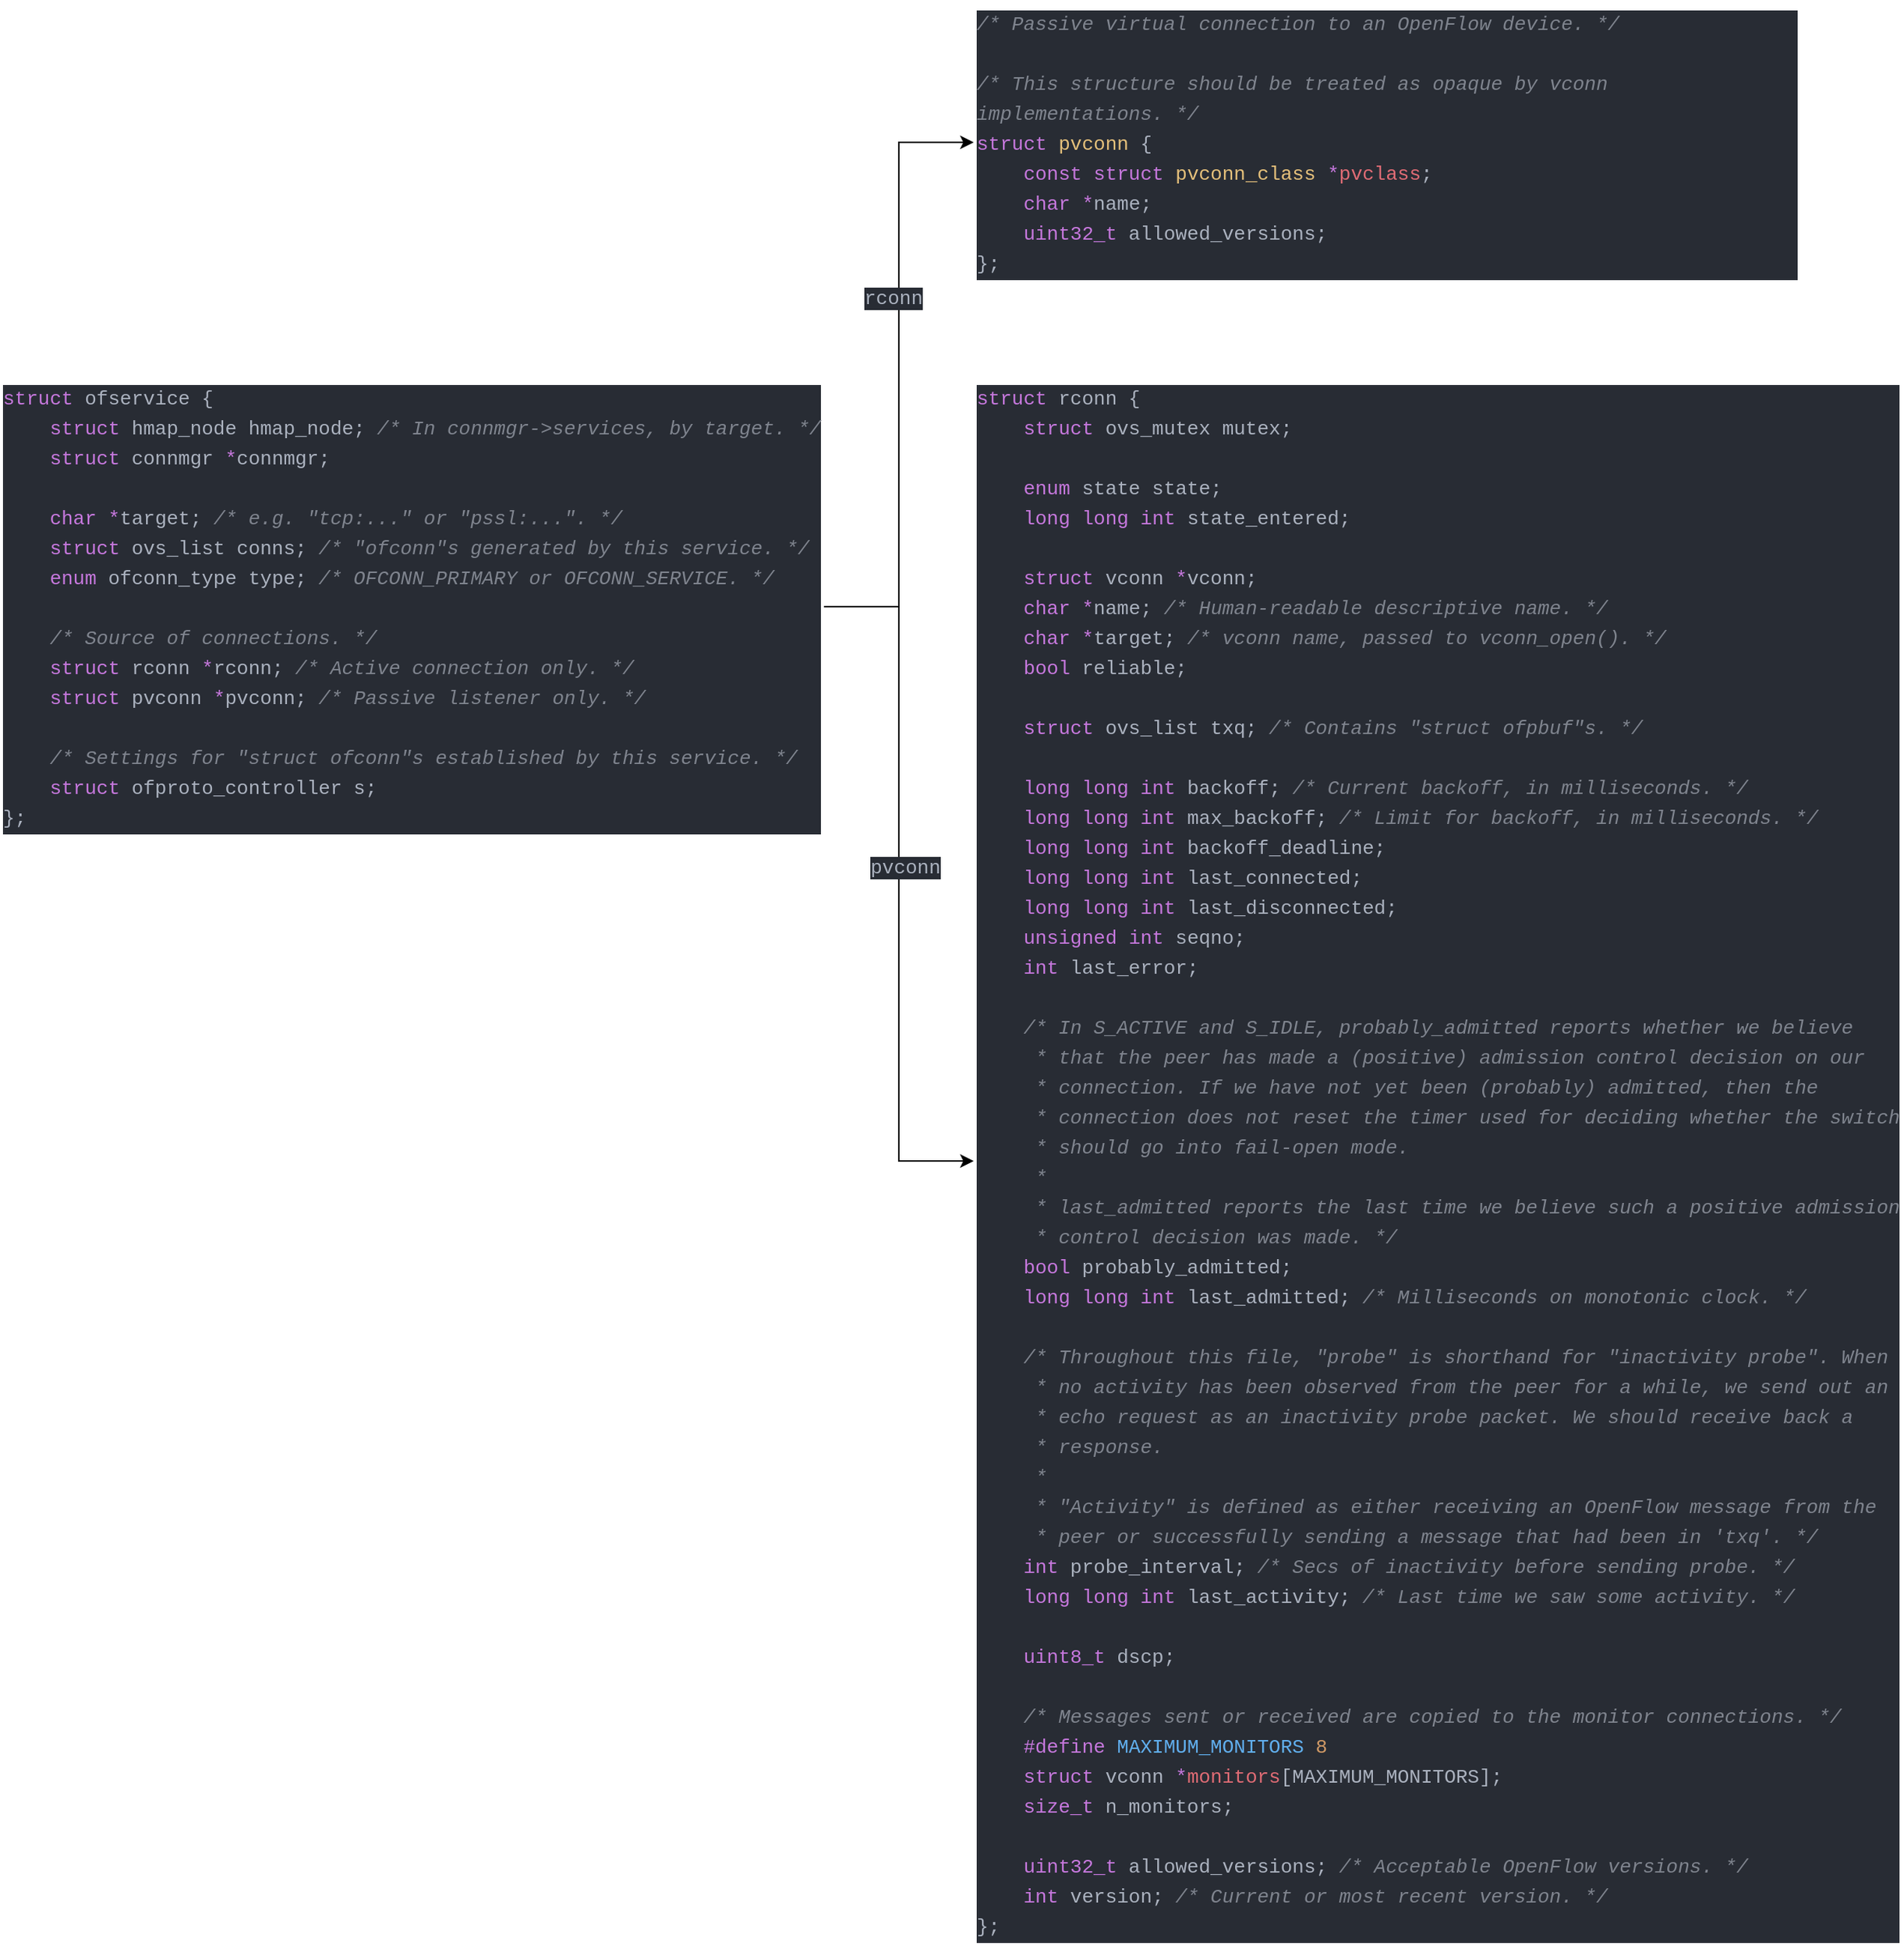 <mxfile version="13.1.3">
    <diagram id="6hGFLwfOUW9BJ-s0fimq" name="Page-1">
        <mxGraphModel dx="262" dy="1954" grid="1" gridSize="10" guides="1" tooltips="1" connect="1" arrows="1" fold="1" page="1" pageScale="1" pageWidth="827" pageHeight="1169" math="0" shadow="0">
            <root>
                <mxCell id="0"/>
                <mxCell id="1" parent="0"/>
                <mxCell id="2" value="&lt;div style=&quot;color: rgb(171 , 178 , 191) ; background-color: rgb(40 , 44 , 52) ; font-family: &amp;#34;monaco&amp;#34; , &amp;#34;menlo&amp;#34; , &amp;#34;monaco&amp;#34; , &amp;#34;courier new&amp;#34; , monospace ; font-weight: normal ; font-size: 13px ; line-height: 20px&quot;&gt;&lt;div&gt;&lt;span style=&quot;color: #7f848e ; font-style: italic&quot;&gt;/* Passive virtual connection to an OpenFlow device. */&lt;/span&gt;&lt;/div&gt;&lt;br&gt;&lt;div&gt;&lt;span style=&quot;color: #7f848e ; font-style: italic&quot;&gt;/* This structure should be treated as opaque by vconn implementations. */&lt;/span&gt;&lt;/div&gt;&lt;div&gt;&lt;span style=&quot;color: #c678dd&quot;&gt;struct&lt;/span&gt;&lt;span style=&quot;color: #abb2bf&quot;&gt; &lt;/span&gt;&lt;span style=&quot;color: #e5c07b&quot;&gt;pvconn&lt;/span&gt;&lt;span style=&quot;color: #abb2bf&quot;&gt; {&lt;/span&gt;&lt;/div&gt;&lt;div&gt;&lt;span style=&quot;color: #abb2bf&quot;&gt;&lt;/span&gt;&lt;span style=&quot;color: #c678dd&quot;&gt;&amp;nbsp; &amp;nbsp; const&lt;/span&gt;&lt;span style=&quot;color: #abb2bf&quot;&gt; &lt;/span&gt;&lt;span style=&quot;color: #c678dd&quot;&gt;struct&lt;/span&gt;&lt;span style=&quot;color: #abb2bf&quot;&gt; &lt;/span&gt;&lt;span style=&quot;color: #e5c07b&quot;&gt;pvconn_class&lt;/span&gt;&lt;span style=&quot;color: #abb2bf&quot;&gt; &lt;/span&gt;&lt;span style=&quot;color: #c678dd&quot;&gt;*&lt;/span&gt;&lt;span style=&quot;color: #e06c75&quot;&gt;pvclass&lt;/span&gt;&lt;span style=&quot;color: #abb2bf&quot;&gt;;&lt;/span&gt;&lt;/div&gt;&lt;div&gt;&lt;span style=&quot;color: #abb2bf&quot;&gt;&lt;/span&gt;&lt;span style=&quot;color: #c678dd&quot;&gt;&amp;nbsp; &amp;nbsp; char&lt;/span&gt;&lt;span style=&quot;color: #abb2bf&quot;&gt; &lt;/span&gt;&lt;span style=&quot;color: #c678dd&quot;&gt;*&lt;/span&gt;&lt;span style=&quot;color: #abb2bf&quot;&gt;name;&lt;/span&gt;&lt;/div&gt;&lt;div&gt;&lt;span style=&quot;color: #abb2bf&quot;&gt;&lt;/span&gt;&lt;span style=&quot;color: #c678dd&quot;&gt;&amp;nbsp; &amp;nbsp; uint32_t&lt;/span&gt;&lt;span style=&quot;color: #abb2bf&quot;&gt; allowed_versions;&lt;/span&gt;&lt;/div&gt;&lt;div&gt;&lt;span style=&quot;color: #abb2bf&quot;&gt;};&lt;/span&gt;&lt;/div&gt;&lt;/div&gt;" style="text;whiteSpace=wrap;html=1;" vertex="1" parent="1">
                    <mxGeometry x="1530" y="-1090" width="550" height="190" as="geometry"/>
                </mxCell>
                <mxCell id="3" value="&lt;div style=&quot;color: rgb(171 , 178 , 191) ; background-color: rgb(40 , 44 , 52) ; font-family: &amp;#34;monaco&amp;#34; , &amp;#34;menlo&amp;#34; , &amp;#34;monaco&amp;#34; , &amp;#34;courier new&amp;#34; , monospace ; font-weight: normal ; font-size: 13px ; line-height: 20px&quot;&gt;&lt;div&gt;&lt;span style=&quot;color: #c678dd&quot;&gt;struct&lt;/span&gt;&lt;span style=&quot;color: #abb2bf&quot;&gt; rconn {&lt;/span&gt;&lt;/div&gt;&lt;div&gt;&lt;span style=&quot;color: #abb2bf&quot;&gt;&lt;/span&gt;&lt;span style=&quot;color: #c678dd&quot;&gt;&amp;nbsp; &amp;nbsp; struct&lt;/span&gt;&lt;span style=&quot;color: #abb2bf&quot;&gt; ovs_mutex mutex;&lt;/span&gt;&lt;/div&gt;&lt;br&gt;&lt;div&gt;&lt;span style=&quot;color: #abb2bf&quot;&gt;&lt;/span&gt;&lt;span style=&quot;color: #c678dd&quot;&gt;&amp;nbsp; &amp;nbsp; enum&lt;/span&gt;&lt;span style=&quot;color: #abb2bf&quot;&gt; state state;&lt;/span&gt;&lt;/div&gt;&lt;div&gt;&lt;span style=&quot;color: #abb2bf&quot;&gt;&lt;/span&gt;&lt;span style=&quot;color: #c678dd&quot;&gt;&amp;nbsp; &amp;nbsp; long&lt;/span&gt;&lt;span style=&quot;color: #abb2bf&quot;&gt; &lt;/span&gt;&lt;span style=&quot;color: #c678dd&quot;&gt;long&lt;/span&gt;&lt;span style=&quot;color: #abb2bf&quot;&gt; &lt;/span&gt;&lt;span style=&quot;color: #c678dd&quot;&gt;int&lt;/span&gt;&lt;span style=&quot;color: #abb2bf&quot;&gt; state_entered;&lt;/span&gt;&lt;/div&gt;&lt;br&gt;&lt;div&gt;&lt;span style=&quot;color: #abb2bf&quot;&gt;&lt;/span&gt;&lt;span style=&quot;color: #c678dd&quot;&gt;&amp;nbsp; &amp;nbsp; struct&lt;/span&gt;&lt;span style=&quot;color: #abb2bf&quot;&gt; vconn &lt;/span&gt;&lt;span style=&quot;color: #c678dd&quot;&gt;*&lt;/span&gt;&lt;span style=&quot;color: #abb2bf&quot;&gt;vconn;&lt;/span&gt;&lt;/div&gt;&lt;div&gt;&lt;span style=&quot;color: #abb2bf&quot;&gt;&lt;/span&gt;&lt;span style=&quot;color: #c678dd&quot;&gt;&amp;nbsp; &amp;nbsp; char&lt;/span&gt;&lt;span style=&quot;color: #abb2bf&quot;&gt; &lt;/span&gt;&lt;span style=&quot;color: #c678dd&quot;&gt;*&lt;/span&gt;&lt;span style=&quot;color: #abb2bf&quot;&gt;name;                 &lt;/span&gt;&lt;span style=&quot;color: #7f848e ; font-style: italic&quot;&gt;/* Human-readable descriptive name. */&lt;/span&gt;&lt;/div&gt;&lt;div&gt;&lt;span style=&quot;color: #abb2bf&quot;&gt;&lt;/span&gt;&lt;span style=&quot;color: #c678dd&quot;&gt;&amp;nbsp; &amp;nbsp; char&lt;/span&gt;&lt;span style=&quot;color: #abb2bf&quot;&gt; &lt;/span&gt;&lt;span style=&quot;color: #c678dd&quot;&gt;*&lt;/span&gt;&lt;span style=&quot;color: #abb2bf&quot;&gt;target;               &lt;/span&gt;&lt;span style=&quot;color: #7f848e ; font-style: italic&quot;&gt;/* vconn name, passed to vconn_open(). */&lt;/span&gt;&lt;/div&gt;&lt;div&gt;&lt;span style=&quot;color: #abb2bf&quot;&gt;&lt;/span&gt;&lt;span style=&quot;color: #c678dd&quot;&gt;&amp;nbsp; &amp;nbsp; bool&lt;/span&gt;&lt;span style=&quot;color: #abb2bf&quot;&gt; reliable;&lt;/span&gt;&lt;/div&gt;&lt;br&gt;&lt;div&gt;&lt;span style=&quot;color: #abb2bf&quot;&gt;&lt;/span&gt;&lt;span style=&quot;color: #c678dd&quot;&gt;&amp;nbsp; &amp;nbsp; struct&lt;/span&gt;&lt;span style=&quot;color: #abb2bf&quot;&gt; ovs_list txq;        &lt;/span&gt;&lt;span style=&quot;color: #7f848e ; font-style: italic&quot;&gt;/* Contains &quot;struct ofpbuf&quot;s. */&lt;/span&gt;&lt;/div&gt;&lt;br&gt;&lt;div&gt;&lt;span style=&quot;color: #abb2bf&quot;&gt;&lt;/span&gt;&lt;span style=&quot;color: #c678dd&quot;&gt;&amp;nbsp; &amp;nbsp; long&lt;/span&gt;&lt;span style=&quot;color: #abb2bf&quot;&gt; &lt;/span&gt;&lt;span style=&quot;color: #c678dd&quot;&gt;long&lt;/span&gt;&lt;span style=&quot;color: #abb2bf&quot;&gt; &lt;/span&gt;&lt;span style=&quot;color: #c678dd&quot;&gt;int&lt;/span&gt;&lt;span style=&quot;color: #abb2bf&quot;&gt; backoff;      &lt;/span&gt;&lt;span style=&quot;color: #7f848e ; font-style: italic&quot;&gt;/* Current backoff, in milliseconds. */&lt;/span&gt;&lt;/div&gt;&lt;div&gt;&lt;span style=&quot;color: #abb2bf&quot;&gt;&lt;/span&gt;&lt;span style=&quot;color: #c678dd&quot;&gt;&amp;nbsp; &amp;nbsp; long&lt;/span&gt;&lt;span style=&quot;color: #abb2bf&quot;&gt; &lt;/span&gt;&lt;span style=&quot;color: #c678dd&quot;&gt;long&lt;/span&gt;&lt;span style=&quot;color: #abb2bf&quot;&gt; &lt;/span&gt;&lt;span style=&quot;color: #c678dd&quot;&gt;int&lt;/span&gt;&lt;span style=&quot;color: #abb2bf&quot;&gt; max_backoff;  &lt;/span&gt;&lt;span style=&quot;color: #7f848e ; font-style: italic&quot;&gt;/* Limit for backoff, in milliseconds. */&lt;/span&gt;&lt;/div&gt;&lt;div&gt;&lt;span style=&quot;color: #abb2bf&quot;&gt;&lt;/span&gt;&lt;span style=&quot;color: #c678dd&quot;&gt;&amp;nbsp; &amp;nbsp; long&lt;/span&gt;&lt;span style=&quot;color: #abb2bf&quot;&gt; &lt;/span&gt;&lt;span style=&quot;color: #c678dd&quot;&gt;long&lt;/span&gt;&lt;span style=&quot;color: #abb2bf&quot;&gt; &lt;/span&gt;&lt;span style=&quot;color: #c678dd&quot;&gt;int&lt;/span&gt;&lt;span style=&quot;color: #abb2bf&quot;&gt; backoff_deadline;&lt;/span&gt;&lt;/div&gt;&lt;div&gt;&lt;span style=&quot;color: #abb2bf&quot;&gt;&lt;/span&gt;&lt;span style=&quot;color: #c678dd&quot;&gt;&amp;nbsp; &amp;nbsp; long&lt;/span&gt;&lt;span style=&quot;color: #abb2bf&quot;&gt; &lt;/span&gt;&lt;span style=&quot;color: #c678dd&quot;&gt;long&lt;/span&gt;&lt;span style=&quot;color: #abb2bf&quot;&gt; &lt;/span&gt;&lt;span style=&quot;color: #c678dd&quot;&gt;int&lt;/span&gt;&lt;span style=&quot;color: #abb2bf&quot;&gt; last_connected;&lt;/span&gt;&lt;/div&gt;&lt;div&gt;&lt;span style=&quot;color: #abb2bf&quot;&gt;&lt;/span&gt;&lt;span style=&quot;color: #c678dd&quot;&gt;&amp;nbsp; &amp;nbsp; long&lt;/span&gt;&lt;span style=&quot;color: #abb2bf&quot;&gt; &lt;/span&gt;&lt;span style=&quot;color: #c678dd&quot;&gt;long&lt;/span&gt;&lt;span style=&quot;color: #abb2bf&quot;&gt; &lt;/span&gt;&lt;span style=&quot;color: #c678dd&quot;&gt;int&lt;/span&gt;&lt;span style=&quot;color: #abb2bf&quot;&gt; last_disconnected;&lt;/span&gt;&lt;/div&gt;&lt;div&gt;&lt;span style=&quot;color: #abb2bf&quot;&gt;&lt;/span&gt;&lt;span style=&quot;color: #c678dd&quot;&gt;&amp;nbsp; &amp;nbsp; unsigned&lt;/span&gt;&lt;span style=&quot;color: #abb2bf&quot;&gt; &lt;/span&gt;&lt;span style=&quot;color: #c678dd&quot;&gt;int&lt;/span&gt;&lt;span style=&quot;color: #abb2bf&quot;&gt; seqno;&lt;/span&gt;&lt;/div&gt;&lt;div&gt;&lt;span style=&quot;color: #abb2bf&quot;&gt;&lt;/span&gt;&lt;span style=&quot;color: #c678dd&quot;&gt;&amp;nbsp; &amp;nbsp; int&lt;/span&gt;&lt;span style=&quot;color: #abb2bf&quot;&gt; last_error;&lt;/span&gt;&lt;/div&gt;&lt;br&gt;&lt;div&gt;&lt;span style=&quot;color: #abb2bf&quot;&gt;&lt;/span&gt;&lt;span style=&quot;color: #7f848e ; font-style: italic&quot;&gt;&amp;nbsp; &amp;nbsp; /* In S_ACTIVE and S_IDLE, probably_admitted reports whether we believe&lt;/span&gt;&lt;/div&gt;&lt;div&gt;&lt;span style=&quot;color: #7f848e ; font-style: italic&quot;&gt;&amp;nbsp; &amp;nbsp; &amp;nbsp;* that the peer has made a (positive) admission control decision on our&lt;/span&gt;&lt;/div&gt;&lt;div&gt;&lt;span style=&quot;color: #7f848e ; font-style: italic&quot;&gt;&amp;nbsp; &amp;nbsp; &amp;nbsp;* connection.  If we have not yet been (probably) admitted, then the&lt;/span&gt;&lt;/div&gt;&lt;div&gt;&lt;span style=&quot;color: #7f848e ; font-style: italic&quot;&gt;&amp;nbsp; &amp;nbsp; &amp;nbsp;* connection does not reset the timer used for deciding whether the switch&lt;/span&gt;&lt;/div&gt;&lt;div&gt;&lt;span style=&quot;color: #7f848e ; font-style: italic&quot;&gt;&amp;nbsp; &amp;nbsp; &amp;nbsp;* should go into fail-open mode.&lt;/span&gt;&lt;/div&gt;&lt;div&gt;&lt;span style=&quot;color: #7f848e ; font-style: italic&quot;&gt;&amp;nbsp; &amp;nbsp; &amp;nbsp;*&lt;/span&gt;&lt;/div&gt;&lt;div&gt;&lt;span style=&quot;color: #7f848e ; font-style: italic&quot;&gt;&amp;nbsp; &amp;nbsp; &amp;nbsp;* last_admitted reports the last time we believe such a positive admission&lt;/span&gt;&lt;/div&gt;&lt;div&gt;&lt;span style=&quot;color: #7f848e ; font-style: italic&quot;&gt;&amp;nbsp; &amp;nbsp; &amp;nbsp;* control decision was made. */&lt;/span&gt;&lt;/div&gt;&lt;div&gt;&lt;span style=&quot;color: #abb2bf&quot;&gt;&lt;/span&gt;&lt;span style=&quot;color: #c678dd&quot;&gt;&amp;nbsp; &amp;nbsp; bool&lt;/span&gt;&lt;span style=&quot;color: #abb2bf&quot;&gt; probably_admitted;&lt;/span&gt;&lt;/div&gt;&lt;div&gt;&lt;span style=&quot;color: #abb2bf&quot;&gt;&lt;/span&gt;&lt;span style=&quot;color: #c678dd&quot;&gt;&amp;nbsp; &amp;nbsp; long&lt;/span&gt;&lt;span style=&quot;color: #abb2bf&quot;&gt; &lt;/span&gt;&lt;span style=&quot;color: #c678dd&quot;&gt;long&lt;/span&gt;&lt;span style=&quot;color: #abb2bf&quot;&gt; &lt;/span&gt;&lt;span style=&quot;color: #c678dd&quot;&gt;int&lt;/span&gt;&lt;span style=&quot;color: #abb2bf&quot;&gt; last_admitted; &lt;/span&gt;&lt;span style=&quot;color: #7f848e ; font-style: italic&quot;&gt;/* Milliseconds on monotonic clock. */&lt;/span&gt;&lt;/div&gt;&lt;br&gt;&lt;div&gt;&lt;span style=&quot;color: #abb2bf&quot;&gt;&lt;/span&gt;&lt;span style=&quot;color: #7f848e ; font-style: italic&quot;&gt;&amp;nbsp; &amp;nbsp; /* Throughout this file, &quot;probe&quot; is shorthand for &quot;inactivity probe&quot;.  When&lt;/span&gt;&lt;/div&gt;&lt;div&gt;&lt;span style=&quot;color: #7f848e ; font-style: italic&quot;&gt;&amp;nbsp; &amp;nbsp; &amp;nbsp;* no activity has been observed from the peer for a while, we send out an&lt;/span&gt;&lt;/div&gt;&lt;div&gt;&lt;span style=&quot;color: #7f848e ; font-style: italic&quot;&gt;&amp;nbsp; &amp;nbsp; &amp;nbsp;* echo request as an inactivity probe packet.  We should receive back a&lt;/span&gt;&lt;/div&gt;&lt;div&gt;&lt;span style=&quot;color: #7f848e ; font-style: italic&quot;&gt;&amp;nbsp; &amp;nbsp; &amp;nbsp;* response.&lt;/span&gt;&lt;/div&gt;&lt;div&gt;&lt;span style=&quot;color: #7f848e ; font-style: italic&quot;&gt;&amp;nbsp; &amp;nbsp; &amp;nbsp;*&lt;/span&gt;&lt;/div&gt;&lt;div&gt;&lt;span style=&quot;color: #7f848e ; font-style: italic&quot;&gt;&amp;nbsp; &amp;nbsp; &amp;nbsp;* &quot;Activity&quot; is defined as either receiving an OpenFlow message from the&lt;/span&gt;&lt;/div&gt;&lt;div&gt;&lt;span style=&quot;color: #7f848e ; font-style: italic&quot;&gt;&amp;nbsp; &amp;nbsp; &amp;nbsp;* peer or successfully sending a message that had been in 'txq'. */&lt;/span&gt;&lt;/div&gt;&lt;div&gt;&lt;span style=&quot;color: #abb2bf&quot;&gt;&lt;/span&gt;&lt;span style=&quot;color: #c678dd&quot;&gt;&amp;nbsp; &amp;nbsp; int&lt;/span&gt;&lt;span style=&quot;color: #abb2bf&quot;&gt; probe_interval;         &lt;/span&gt;&lt;span style=&quot;color: #7f848e ; font-style: italic&quot;&gt;/* Secs of inactivity before sending probe. */&lt;/span&gt;&lt;/div&gt;&lt;div&gt;&lt;span style=&quot;color: #abb2bf&quot;&gt;&lt;/span&gt;&lt;span style=&quot;color: #c678dd&quot;&gt;&amp;nbsp; &amp;nbsp; long&lt;/span&gt;&lt;span style=&quot;color: #abb2bf&quot;&gt; &lt;/span&gt;&lt;span style=&quot;color: #c678dd&quot;&gt;long&lt;/span&gt;&lt;span style=&quot;color: #abb2bf&quot;&gt; &lt;/span&gt;&lt;span style=&quot;color: #c678dd&quot;&gt;int&lt;/span&gt;&lt;span style=&quot;color: #abb2bf&quot;&gt; last_activity;       &lt;/span&gt;&lt;span style=&quot;color: #7f848e ; font-style: italic&quot;&gt;/* Last time we saw some activity. */&lt;/span&gt;&lt;/div&gt;&lt;br&gt;&lt;div&gt;&lt;span style=&quot;color: #abb2bf&quot;&gt;&lt;/span&gt;&lt;span style=&quot;color: #c678dd&quot;&gt;&amp;nbsp; &amp;nbsp; uint8_t&lt;/span&gt;&lt;span style=&quot;color: #abb2bf&quot;&gt; dscp;&lt;/span&gt;&lt;/div&gt;&lt;br&gt;&lt;div&gt;&lt;span style=&quot;color: #abb2bf&quot;&gt;&lt;/span&gt;&lt;span style=&quot;color: #7f848e ; font-style: italic&quot;&gt;&amp;nbsp; &amp;nbsp; /* Messages sent or received are copied to the monitor connections. */&lt;/span&gt;&lt;/div&gt;&lt;div&gt;&lt;span style=&quot;color: #c678dd&quot;&gt;&amp;nbsp; &amp;nbsp; #define&lt;/span&gt;&lt;span style=&quot;color: #abb2bf&quot;&gt; &lt;/span&gt;&lt;span style=&quot;color: #61afef&quot;&gt;MAXIMUM_MONITORS&lt;/span&gt;&lt;span style=&quot;color: #abb2bf&quot;&gt; &lt;/span&gt;&lt;span style=&quot;color: #d19a66&quot;&gt;8&lt;/span&gt;&lt;/div&gt;&lt;div&gt;&lt;span style=&quot;color: #abb2bf&quot;&gt;&lt;/span&gt;&lt;span style=&quot;color: #c678dd&quot;&gt;&amp;nbsp; &amp;nbsp; struct&lt;/span&gt;&lt;span style=&quot;color: #abb2bf&quot;&gt; vconn &lt;/span&gt;&lt;span style=&quot;color: #c678dd&quot;&gt;*&lt;/span&gt;&lt;span style=&quot;color: #e06c75&quot;&gt;monitors&lt;/span&gt;&lt;span style=&quot;color: #abb2bf&quot;&gt;[MAXIMUM_MONITORS];&lt;/span&gt;&lt;/div&gt;&lt;div&gt;&lt;span style=&quot;color: #abb2bf&quot;&gt;&lt;/span&gt;&lt;span style=&quot;color: #c678dd&quot;&gt;&amp;nbsp; &amp;nbsp; size_t&lt;/span&gt;&lt;span style=&quot;color: #abb2bf&quot;&gt; n_monitors;&lt;/span&gt;&lt;/div&gt;&lt;br&gt;&lt;div&gt;&lt;span style=&quot;color: #abb2bf&quot;&gt;&lt;/span&gt;&lt;span style=&quot;color: #c678dd&quot;&gt;&amp;nbsp; &amp;nbsp; uint32_t&lt;/span&gt;&lt;span style=&quot;color: #abb2bf&quot;&gt; allowed_versions;  &lt;/span&gt;&lt;span style=&quot;color: #7f848e ; font-style: italic&quot;&gt;/* Acceptable OpenFlow versions. */&lt;/span&gt;&lt;/div&gt;&lt;div&gt;&lt;span style=&quot;color: #abb2bf&quot;&gt;&lt;/span&gt;&lt;span style=&quot;color: #c678dd&quot;&gt;&amp;nbsp; &amp;nbsp; int&lt;/span&gt;&lt;span style=&quot;color: #abb2bf&quot;&gt; version;                &lt;/span&gt;&lt;span style=&quot;color: #7f848e ; font-style: italic&quot;&gt;/* Current or most recent version. */&lt;/span&gt;&lt;/div&gt;&lt;div&gt;&lt;span style=&quot;color: #abb2bf&quot;&gt;};&lt;/span&gt;&lt;/div&gt;&lt;/div&gt;" style="text;whiteSpace=wrap;html=1;" vertex="1" parent="1">
                    <mxGeometry x="1530" y="-840" width="620" height="1050" as="geometry"/>
                </mxCell>
                <mxCell id="8" style="edgeStyle=orthogonalEdgeStyle;rounded=0;orthogonalLoop=1;jettySize=auto;html=1;exitX=1;exitY=0.5;exitDx=0;exitDy=0;entryX=0;entryY=0.5;entryDx=0;entryDy=0;" edge="1" parent="1" source="4" target="2">
                    <mxGeometry relative="1" as="geometry"/>
                </mxCell>
                <mxCell id="10" value="&lt;span style=&quot;color: rgb(171 , 178 , 191) ; font-family: &amp;#34;monaco&amp;#34; , &amp;#34;menlo&amp;#34; , &amp;#34;monaco&amp;#34; , &amp;#34;courier new&amp;#34; , monospace ; font-size: 13px ; text-align: left ; background-color: rgb(40 , 44 , 52)&quot;&gt;rconn&lt;/span&gt;" style="edgeLabel;html=1;align=center;verticalAlign=middle;resizable=0;points=[];" vertex="1" connectable="0" parent="8">
                    <mxGeometry x="0.249" y="4" relative="1" as="geometry">
                        <mxPoint as="offset"/>
                    </mxGeometry>
                </mxCell>
                <mxCell id="9" style="edgeStyle=orthogonalEdgeStyle;rounded=0;orthogonalLoop=1;jettySize=auto;html=1;exitX=1;exitY=0.5;exitDx=0;exitDy=0;" edge="1" parent="1" source="4" target="3">
                    <mxGeometry relative="1" as="geometry"/>
                </mxCell>
                <mxCell id="11" value="&lt;span style=&quot;color: rgb(171 , 178 , 191) ; font-family: &amp;#34;monaco&amp;#34; , &amp;#34;menlo&amp;#34; , &amp;#34;monaco&amp;#34; , &amp;#34;courier new&amp;#34; , monospace ; font-size: 13px ; text-align: left ; background-color: rgb(40 , 44 , 52)&quot;&gt;pvconn&lt;/span&gt;" style="edgeLabel;html=1;align=center;verticalAlign=middle;resizable=0;points=[];" vertex="1" connectable="0" parent="9">
                    <mxGeometry x="-0.047" y="4" relative="1" as="geometry">
                        <mxPoint as="offset"/>
                    </mxGeometry>
                </mxCell>
                <mxCell id="4" value="&lt;div style=&quot;color: rgb(171 , 178 , 191) ; background-color: rgb(40 , 44 , 52) ; font-family: &amp;#34;monaco&amp;#34; , &amp;#34;menlo&amp;#34; , &amp;#34;monaco&amp;#34; , &amp;#34;courier new&amp;#34; , monospace ; font-weight: normal ; font-size: 13px ; line-height: 20px&quot;&gt;&lt;div&gt;&lt;span style=&quot;color: #c678dd&quot;&gt;struct&lt;/span&gt;&lt;span style=&quot;color: #abb2bf&quot;&gt; ofservice {&lt;/span&gt;&lt;/div&gt;&lt;div&gt;&lt;span style=&quot;color: #abb2bf&quot;&gt;&lt;/span&gt;&lt;span style=&quot;color: #c678dd&quot;&gt;&amp;nbsp; &amp;nbsp; struct&lt;/span&gt;&lt;span style=&quot;color: #abb2bf&quot;&gt; hmap_node hmap_node; &lt;/span&gt;&lt;span style=&quot;color: #7f848e ; font-style: italic&quot;&gt;/* In connmgr-&amp;gt;services, by target. */&lt;/span&gt;&lt;/div&gt;&lt;div&gt;&lt;span style=&quot;color: #abb2bf&quot;&gt;&lt;/span&gt;&lt;span style=&quot;color: #c678dd&quot;&gt;&amp;nbsp; &amp;nbsp; struct&lt;/span&gt;&lt;span style=&quot;color: #abb2bf&quot;&gt; connmgr &lt;/span&gt;&lt;span style=&quot;color: #c678dd&quot;&gt;*&lt;/span&gt;&lt;span style=&quot;color: #abb2bf&quot;&gt;connmgr;&lt;/span&gt;&lt;/div&gt;&lt;br&gt;&lt;div&gt;&lt;span style=&quot;color: #abb2bf&quot;&gt;&lt;/span&gt;&lt;span style=&quot;color: #c678dd&quot;&gt;&amp;nbsp; &amp;nbsp; char&lt;/span&gt;&lt;span style=&quot;color: #abb2bf&quot;&gt; &lt;/span&gt;&lt;span style=&quot;color: #c678dd&quot;&gt;*&lt;/span&gt;&lt;span style=&quot;color: #abb2bf&quot;&gt;target;               &lt;/span&gt;&lt;span style=&quot;color: #7f848e ; font-style: italic&quot;&gt;/* e.g. &quot;tcp:...&quot; or &quot;pssl:...&quot;. */&lt;/span&gt;&lt;/div&gt;&lt;div&gt;&lt;span style=&quot;color: #abb2bf&quot;&gt;&lt;/span&gt;&lt;span style=&quot;color: #c678dd&quot;&gt;&amp;nbsp; &amp;nbsp; struct&lt;/span&gt;&lt;span style=&quot;color: #abb2bf&quot;&gt; ovs_list conns;      &lt;/span&gt;&lt;span style=&quot;color: #7f848e ; font-style: italic&quot;&gt;/* &quot;ofconn&quot;s generated by this service. */&lt;/span&gt;&lt;/div&gt;&lt;div&gt;&lt;span style=&quot;color: #abb2bf&quot;&gt;&lt;/span&gt;&lt;span style=&quot;color: #c678dd&quot;&gt;&amp;nbsp; &amp;nbsp; enum&lt;/span&gt;&lt;span style=&quot;color: #abb2bf&quot;&gt; ofconn_type type;      &lt;/span&gt;&lt;span style=&quot;color: #7f848e ; font-style: italic&quot;&gt;/* OFCONN_PRIMARY or OFCONN_SERVICE. */&lt;/span&gt;&lt;/div&gt;&lt;br&gt;&lt;div&gt;&lt;span style=&quot;color: #abb2bf&quot;&gt;&lt;/span&gt;&lt;span style=&quot;color: #7f848e ; font-style: italic&quot;&gt;&amp;nbsp; &amp;nbsp; /* Source of connections. */&lt;/span&gt;&lt;/div&gt;&lt;div&gt;&lt;span style=&quot;color: #abb2bf&quot;&gt;&lt;/span&gt;&lt;span style=&quot;color: #c678dd&quot;&gt;&amp;nbsp; &amp;nbsp; struct&lt;/span&gt;&lt;span style=&quot;color: #abb2bf&quot;&gt; rconn &lt;/span&gt;&lt;span style=&quot;color: #c678dd&quot;&gt;*&lt;/span&gt;&lt;span style=&quot;color: #abb2bf&quot;&gt;rconn;        &lt;/span&gt;&lt;span style=&quot;color: #7f848e ; font-style: italic&quot;&gt;/* Active connection only. */&lt;/span&gt;&lt;/div&gt;&lt;div&gt;&lt;span style=&quot;color: #abb2bf&quot;&gt;&lt;/span&gt;&lt;span style=&quot;color: #c678dd&quot;&gt;&amp;nbsp; &amp;nbsp; struct&lt;/span&gt;&lt;span style=&quot;color: #abb2bf&quot;&gt; pvconn &lt;/span&gt;&lt;span style=&quot;color: #c678dd&quot;&gt;*&lt;/span&gt;&lt;span style=&quot;color: #abb2bf&quot;&gt;pvconn;      &lt;/span&gt;&lt;span style=&quot;color: #7f848e ; font-style: italic&quot;&gt;/* Passive listener only. */&lt;/span&gt;&lt;/div&gt;&lt;br&gt;&lt;div&gt;&lt;span style=&quot;color: #abb2bf&quot;&gt;&lt;/span&gt;&lt;span style=&quot;color: #7f848e ; font-style: italic&quot;&gt;&amp;nbsp; &amp;nbsp; /* Settings for &quot;struct ofconn&quot;s established by this service. */&lt;/span&gt;&lt;/div&gt;&lt;div&gt;&lt;span style=&quot;color: #abb2bf&quot;&gt;&lt;/span&gt;&lt;span style=&quot;color: #c678dd&quot;&gt;&amp;nbsp; &amp;nbsp; struct&lt;/span&gt;&lt;span style=&quot;color: #abb2bf&quot;&gt; ofproto_controller s;&lt;/span&gt;&lt;/div&gt;&lt;div&gt;&lt;span style=&quot;color: #abb2bf&quot;&gt;};&lt;/span&gt;&lt;/div&gt;&lt;/div&gt;" style="text;whiteSpace=wrap;html=1;" vertex="1" parent="1">
                    <mxGeometry x="880" y="-840" width="550" height="310" as="geometry"/>
                </mxCell>
            </root>
        </mxGraphModel>
    </diagram>
</mxfile>